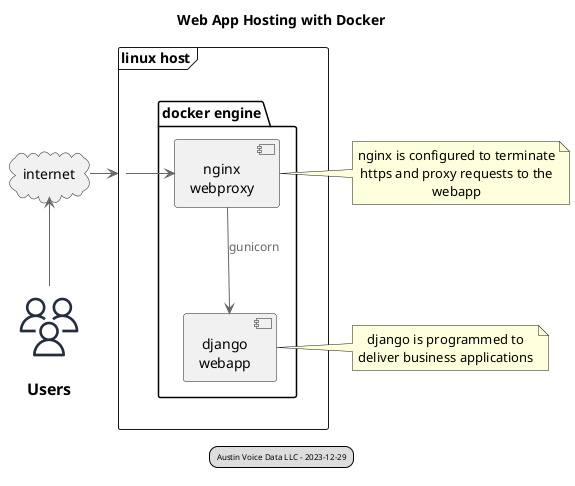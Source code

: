 @startuml docker-webapp

title Web App Hosting with Docker

' skinparam componentStyle uml2
' skinparam classFontColor automatic
' skinparam classHeaderBackgroundColor #444
'  skinparam linetype polyline
' skinparam linetype ortho
!include <awslib/AWSCommon>
!include <awslib/AWSSimplified.puml>
' !include <awslib/Compute/all.puml>
' !include <awslib/mobile/all.puml>
!include <awslib/general/all.puml>
' !include <awslib/GroupIcons/all.puml>

' actor "web client" as client
Users(users, "Users", " ")
frame "linux host" as host {
    package "docker engine" as docker {
        component "nginx\nwebproxy" as nginx
        component "django\nwebapp" as app
    }
}
cloud internet

users -u-> internet
internet -r-> host
host -l-> nginx
note right of nginx
    nginx is configured to terminate https and proxy requests to the webapp
end note
nginx -d-> app : gunicorn
note right of app
    django is programmed to deliver business applications
end note

legend
<size:8> Austin Voice Data LLC - 2023-12-29 </size>
end legend

@enduml
